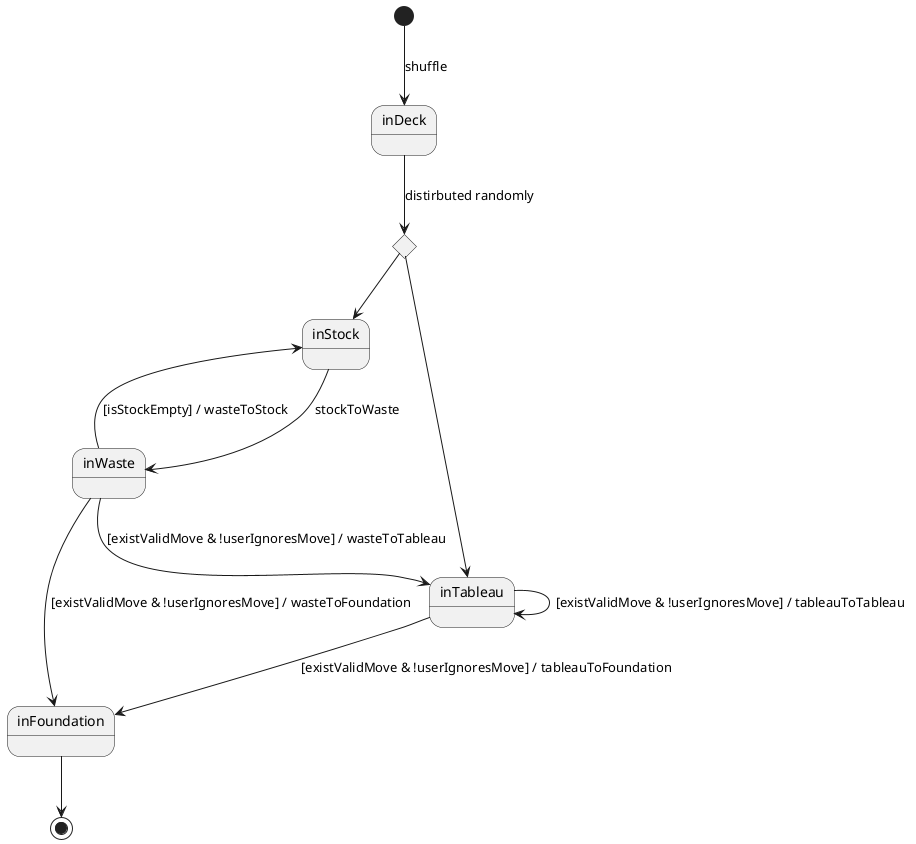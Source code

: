 @startuml

state inDeck
state inStock
state inWaste
state inTableau
state inFoundation

state c1 <<choice>>

[*] --> inDeck : shuffle
inDeck --> c1 : distirbuted randomly
c1 --> inStock
c1 --> inTableau
inStock --> inWaste : stockToWaste

inWaste --> inFoundation : [existValidMove & !userIgnoresMove] / wasteToFoundation
inWaste --> inTableau : [existValidMove & !userIgnoresMove] / wasteToTableau
inWaste --> inStock : [isStockEmpty] / wasteToStock
inTableau --> inFoundation : [existValidMove & !userIgnoresMove] / tableauToFoundation
inTableau --> inTableau : [existValidMove & !userIgnoresMove] / tableauToTableau
inFoundation --> [*]

@enduml